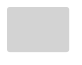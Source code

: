 @startuml

skinparam ClassBackgroundColor #LightGrey
skinparam ClassFontColor #LightGrey
skinparam ClassBorderColor #LightGrey

skinparam ClassStereotypeFontSize 0
skinparam CircledCharacterFontSize 0
skinparam CircledCharacterRadius 0
skinparam ClassBorderThickness 0
skinparam Shadowing false

class Dummy

@enduml